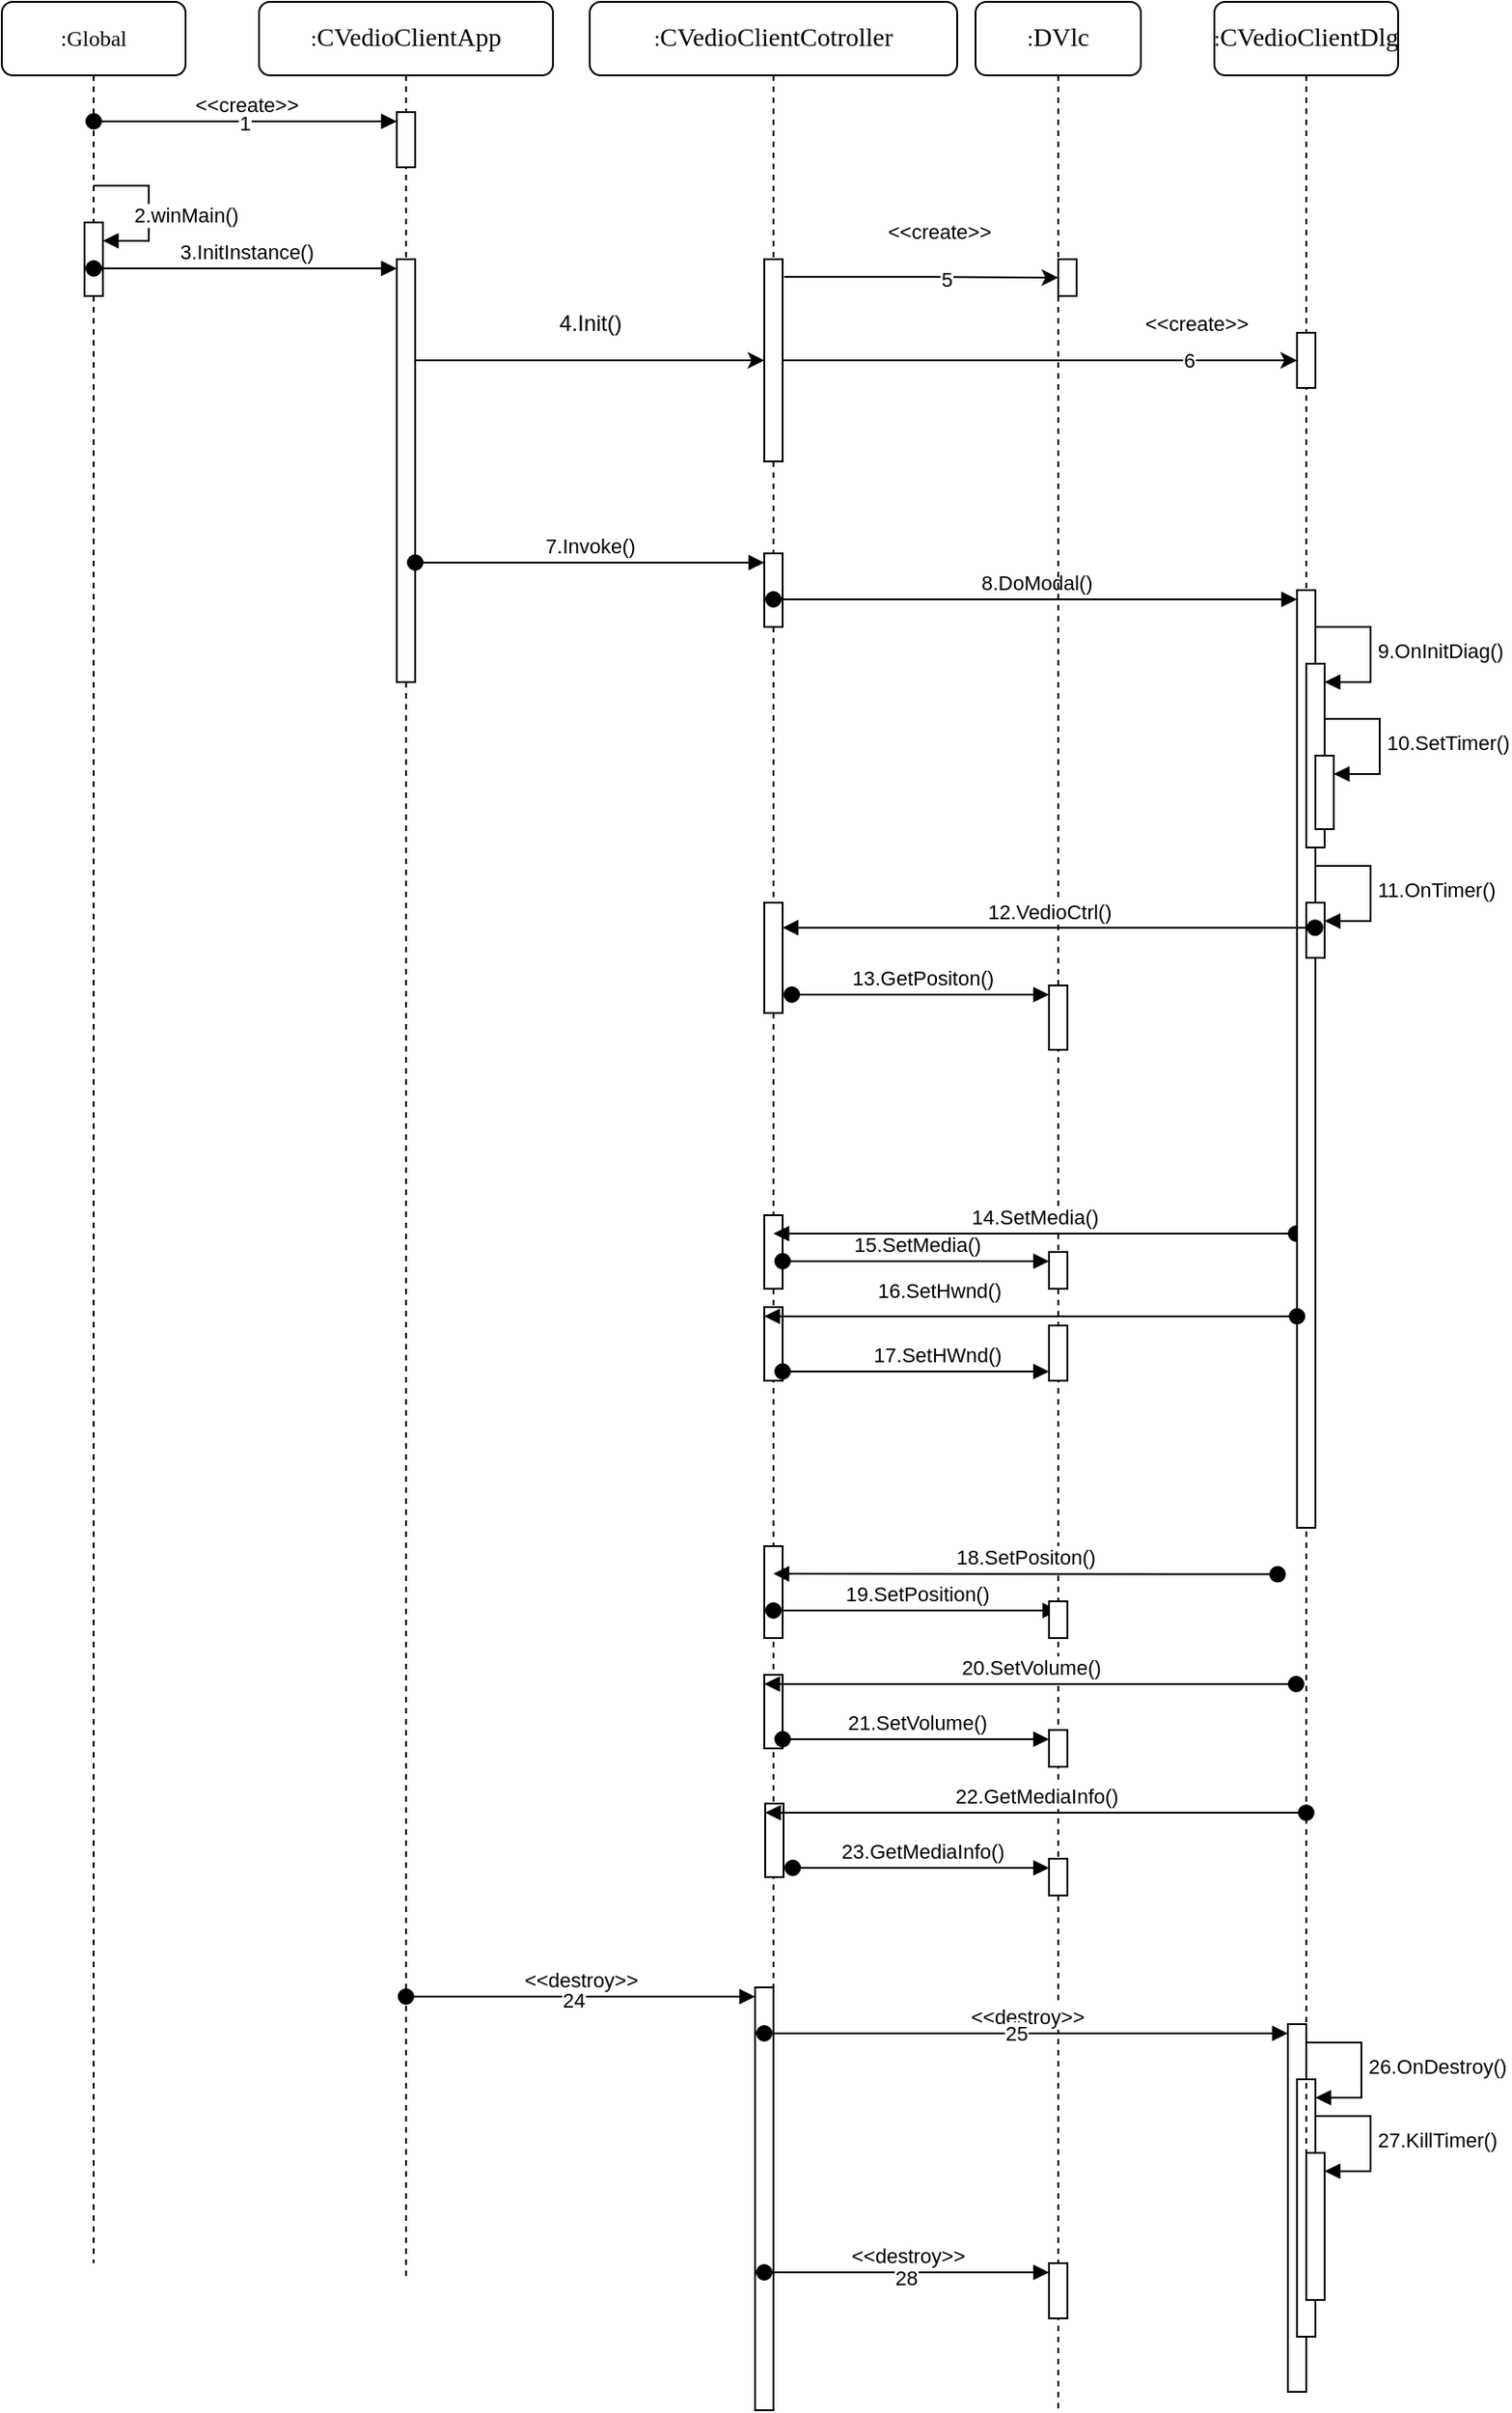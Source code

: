 <mxfile version="24.8.8">
  <diagram name="Page-1" id="13e1069c-82ec-6db2-03f1-153e76fe0fe0">
    <mxGraphModel dx="750" dy="416" grid="1" gridSize="10" guides="1" tooltips="1" connect="1" arrows="1" fold="1" page="1" pageScale="1" pageWidth="1169" pageHeight="827" background="none" math="0" shadow="0">
      <root>
        <mxCell id="0" />
        <mxCell id="1" parent="0" />
        <mxCell id="7baba1c4bc27f4b0-2" value=":&lt;span style=&quot;font-family: Calibri; font-size: 10.5pt; background-color: initial;&quot;&gt;CVedioClientApp&lt;/span&gt;" style="shape=umlLifeline;perimeter=lifelinePerimeter;whiteSpace=wrap;html=1;container=1;collapsible=0;recursiveResize=0;outlineConnect=0;rounded=1;shadow=0;comic=0;labelBackgroundColor=none;strokeWidth=1;fontFamily=Verdana;fontSize=12;align=center;" parent="1" vertex="1">
          <mxGeometry x="240" y="80" width="160" height="1240" as="geometry" />
        </mxCell>
        <mxCell id="cDfnHPdvii9i-RrgYCjb-10" value="" style="html=1;points=[[0,0,0,0,5],[0,1,0,0,-5],[1,0,0,0,5],[1,1,0,0,-5]];perimeter=orthogonalPerimeter;outlineConnect=0;targetShapes=umlLifeline;portConstraint=eastwest;newEdgeStyle={&quot;curved&quot;:0,&quot;rounded&quot;:0};" vertex="1" parent="7baba1c4bc27f4b0-2">
          <mxGeometry x="75" y="60" width="10" height="30" as="geometry" />
        </mxCell>
        <mxCell id="cDfnHPdvii9i-RrgYCjb-16" value="" style="html=1;points=[[0,0,0,0,5],[0,1,0,0,-5],[1,0,0,0,5],[1,1,0,0,-5]];perimeter=orthogonalPerimeter;outlineConnect=0;targetShapes=umlLifeline;portConstraint=eastwest;newEdgeStyle={&quot;curved&quot;:0,&quot;rounded&quot;:0};" vertex="1" parent="7baba1c4bc27f4b0-2">
          <mxGeometry x="75" y="140" width="10" height="230" as="geometry" />
        </mxCell>
        <mxCell id="cDfnHPdvii9i-RrgYCjb-46" value="7.Invoke()" style="html=1;verticalAlign=bottom;startArrow=oval;endArrow=block;startSize=8;curved=0;rounded=0;entryX=0;entryY=0;entryDx=0;entryDy=5;" edge="1" target="cDfnHPdvii9i-RrgYCjb-45" parent="7baba1c4bc27f4b0-2">
          <mxGeometry relative="1" as="geometry">
            <mxPoint x="85" y="305" as="sourcePoint" />
          </mxGeometry>
        </mxCell>
        <mxCell id="7baba1c4bc27f4b0-3" value=":&lt;span style=&quot;font-family: Calibri; font-size: 10.5pt; background-color: initial;&quot;&gt;CVedioClientCotroller&lt;/span&gt;" style="shape=umlLifeline;perimeter=lifelinePerimeter;whiteSpace=wrap;html=1;container=1;collapsible=0;recursiveResize=0;outlineConnect=0;rounded=1;shadow=0;comic=0;labelBackgroundColor=none;strokeWidth=1;fontFamily=Verdana;fontSize=12;align=center;" parent="1" vertex="1">
          <mxGeometry x="420" y="80" width="200" height="1230" as="geometry" />
        </mxCell>
        <mxCell id="cDfnHPdvii9i-RrgYCjb-19" value="" style="html=1;points=[[0,0,0,0,5],[0,1,0,0,-5],[1,0,0,0,5],[1,1,0,0,-5]];perimeter=orthogonalPerimeter;outlineConnect=0;targetShapes=umlLifeline;portConstraint=eastwest;newEdgeStyle={&quot;curved&quot;:0,&quot;rounded&quot;:0};" vertex="1" parent="7baba1c4bc27f4b0-3">
          <mxGeometry x="95" y="140" width="10" height="110" as="geometry" />
        </mxCell>
        <mxCell id="cDfnHPdvii9i-RrgYCjb-22" value="4.Init()" style="text;html=1;align=center;verticalAlign=middle;resizable=0;points=[];autosize=1;strokeColor=none;fillColor=none;" vertex="1" parent="7baba1c4bc27f4b0-3">
          <mxGeometry x="-30" y="160" width="60" height="30" as="geometry" />
        </mxCell>
        <mxCell id="cDfnHPdvii9i-RrgYCjb-33" value="&lt;span style=&quot;font-size: 11px; background-color: rgb(255, 255, 255);&quot;&gt;&amp;lt;&amp;lt;create&amp;gt;&amp;gt;&lt;/span&gt;" style="text;html=1;align=center;verticalAlign=middle;resizable=0;points=[];autosize=1;strokeColor=none;fillColor=none;" vertex="1" parent="7baba1c4bc27f4b0-3">
          <mxGeometry x="150" y="110" width="80" height="30" as="geometry" />
        </mxCell>
        <mxCell id="cDfnHPdvii9i-RrgYCjb-45" value="" style="html=1;points=[[0,0,0,0,5],[0,1,0,0,-5],[1,0,0,0,5],[1,1,0,0,-5]];perimeter=orthogonalPerimeter;outlineConnect=0;targetShapes=umlLifeline;portConstraint=eastwest;newEdgeStyle={&quot;curved&quot;:0,&quot;rounded&quot;:0};" vertex="1" parent="7baba1c4bc27f4b0-3">
          <mxGeometry x="95" y="300" width="10" height="40" as="geometry" />
        </mxCell>
        <mxCell id="cDfnHPdvii9i-RrgYCjb-50" value="8.DoModal()" style="html=1;verticalAlign=bottom;startArrow=oval;endArrow=block;startSize=8;curved=0;rounded=0;entryX=0;entryY=0;entryDx=0;entryDy=5;" edge="1" target="cDfnHPdvii9i-RrgYCjb-49" parent="7baba1c4bc27f4b0-3">
          <mxGeometry relative="1" as="geometry">
            <mxPoint x="100" y="325" as="sourcePoint" />
          </mxGeometry>
        </mxCell>
        <mxCell id="cDfnHPdvii9i-RrgYCjb-128" value="" style="html=1;points=[[0,0,0,0,5],[0,1,0,0,-5],[1,0,0,0,5],[1,1,0,0,-5]];perimeter=orthogonalPerimeter;outlineConnect=0;targetShapes=umlLifeline;portConstraint=eastwest;newEdgeStyle={&quot;curved&quot;:0,&quot;rounded&quot;:0};" vertex="1" parent="7baba1c4bc27f4b0-3">
          <mxGeometry x="95" y="490" width="10" height="60" as="geometry" />
        </mxCell>
        <mxCell id="cDfnHPdvii9i-RrgYCjb-131" value="13.GetPositon()" style="html=1;verticalAlign=bottom;startArrow=oval;endArrow=block;startSize=8;curved=0;rounded=0;entryX=0;entryY=0;entryDx=0;entryDy=5;" edge="1" target="cDfnHPdvii9i-RrgYCjb-130" parent="7baba1c4bc27f4b0-3">
          <mxGeometry x="0.007" relative="1" as="geometry">
            <mxPoint x="110" y="540" as="sourcePoint" />
            <mxPoint as="offset" />
          </mxGeometry>
        </mxCell>
        <mxCell id="cDfnHPdvii9i-RrgYCjb-52" value="" style="html=1;points=[[0,0,0,0,5],[0,1,0,0,-5],[1,0,0,0,5],[1,1,0,0,-5]];perimeter=orthogonalPerimeter;outlineConnect=0;targetShapes=umlLifeline;portConstraint=eastwest;newEdgeStyle={&quot;curved&quot;:0,&quot;rounded&quot;:0};" vertex="1" parent="7baba1c4bc27f4b0-3">
          <mxGeometry x="95" y="660" width="10" height="40" as="geometry" />
        </mxCell>
        <mxCell id="cDfnHPdvii9i-RrgYCjb-54" value="" style="html=1;points=[[0,0,0,0,5],[0,1,0,0,-5],[1,0,0,0,5],[1,1,0,0,-5]];perimeter=orthogonalPerimeter;outlineConnect=0;targetShapes=umlLifeline;portConstraint=eastwest;newEdgeStyle={&quot;curved&quot;:0,&quot;rounded&quot;:0};" vertex="1" parent="7baba1c4bc27f4b0-3">
          <mxGeometry x="95" y="710" width="10" height="40" as="geometry" />
        </mxCell>
        <mxCell id="cDfnHPdvii9i-RrgYCjb-93" value="" style="html=1;points=[[0,0,0,0,5],[0,1,0,0,-5],[1,0,0,0,5],[1,1,0,0,-5]];perimeter=orthogonalPerimeter;outlineConnect=0;targetShapes=umlLifeline;portConstraint=eastwest;newEdgeStyle={&quot;curved&quot;:0,&quot;rounded&quot;:0};" vertex="1" parent="7baba1c4bc27f4b0-3">
          <mxGeometry x="95" y="840" width="10" height="50" as="geometry" />
        </mxCell>
        <mxCell id="cDfnHPdvii9i-RrgYCjb-97" value="" style="html=1;points=[[0,0,0,0,5],[0,1,0,0,-5],[1,0,0,0,5],[1,1,0,0,-5]];perimeter=orthogonalPerimeter;outlineConnect=0;targetShapes=umlLifeline;portConstraint=eastwest;newEdgeStyle={&quot;curved&quot;:0,&quot;rounded&quot;:0};" vertex="1" parent="7baba1c4bc27f4b0-3">
          <mxGeometry x="95" y="910" width="10" height="40" as="geometry" />
        </mxCell>
        <mxCell id="7baba1c4bc27f4b0-4" value=":&lt;span style=&quot;font-family: Calibri; font-size: 10.5pt; background-color: initial;&quot;&gt;DVlc&lt;/span&gt;" style="shape=umlLifeline;perimeter=lifelinePerimeter;whiteSpace=wrap;html=1;container=1;collapsible=0;recursiveResize=0;outlineConnect=0;rounded=1;shadow=0;comic=0;labelBackgroundColor=none;strokeWidth=1;fontFamily=Verdana;fontSize=12;align=center;" parent="1" vertex="1">
          <mxGeometry x="630" y="80" width="90" height="1310" as="geometry" />
        </mxCell>
        <mxCell id="cDfnHPdvii9i-RrgYCjb-23" value="" style="html=1;points=[[0,0,0,0,5],[0,1,0,0,-5],[1,0,0,0,5],[1,1,0,0,-5]];perimeter=orthogonalPerimeter;outlineConnect=0;targetShapes=umlLifeline;portConstraint=eastwest;newEdgeStyle={&quot;curved&quot;:0,&quot;rounded&quot;:0};" vertex="1" parent="7baba1c4bc27f4b0-4">
          <mxGeometry x="45" y="140" width="10" height="20" as="geometry" />
        </mxCell>
        <mxCell id="cDfnHPdvii9i-RrgYCjb-94" value="18.SetPositon()" style="html=1;verticalAlign=bottom;startArrow=oval;endArrow=block;startSize=8;curved=0;rounded=0;" edge="1" parent="7baba1c4bc27f4b0-4">
          <mxGeometry relative="1" as="geometry">
            <mxPoint x="164.41" y="855.26" as="sourcePoint" />
            <mxPoint x="-110" y="855" as="targetPoint" />
          </mxGeometry>
        </mxCell>
        <mxCell id="cDfnHPdvii9i-RrgYCjb-96" value="19.SetPosition()" style="html=1;verticalAlign=bottom;startArrow=oval;endArrow=block;startSize=8;curved=0;rounded=0;entryX=0;entryY=0;entryDx=0;entryDy=5;entryPerimeter=0;" edge="1" parent="7baba1c4bc27f4b0-4">
          <mxGeometry relative="1" as="geometry">
            <mxPoint x="-110" y="875" as="sourcePoint" />
            <mxPoint x="45" y="875" as="targetPoint" />
          </mxGeometry>
        </mxCell>
        <mxCell id="cDfnHPdvii9i-RrgYCjb-101" value="" style="html=1;points=[[0,0,0,0,5],[0,1,0,0,-5],[1,0,0,0,5],[1,1,0,0,-5]];perimeter=orthogonalPerimeter;outlineConnect=0;targetShapes=umlLifeline;portConstraint=eastwest;newEdgeStyle={&quot;curved&quot;:0,&quot;rounded&quot;:0};" vertex="1" parent="7baba1c4bc27f4b0-4">
          <mxGeometry x="-114.5" y="980" width="10" height="40" as="geometry" />
        </mxCell>
        <mxCell id="cDfnHPdvii9i-RrgYCjb-112" value="" style="html=1;points=[[0,0,0,0,5],[0,1,0,0,-5],[1,0,0,0,5],[1,1,0,0,-5]];perimeter=orthogonalPerimeter;outlineConnect=0;targetShapes=umlLifeline;portConstraint=eastwest;newEdgeStyle={&quot;curved&quot;:0,&quot;rounded&quot;:0};" vertex="1" parent="7baba1c4bc27f4b0-4">
          <mxGeometry x="-120" y="1080" width="10" height="230" as="geometry" />
        </mxCell>
        <mxCell id="cDfnHPdvii9i-RrgYCjb-115" value="&amp;lt;&amp;lt;destroy&amp;gt;&amp;gt;" style="html=1;verticalAlign=bottom;startArrow=oval;endArrow=block;startSize=8;curved=0;rounded=0;entryX=0;entryY=0;entryDx=0;entryDy=5;" edge="1" target="cDfnHPdvii9i-RrgYCjb-114" parent="7baba1c4bc27f4b0-4">
          <mxGeometry relative="1" as="geometry">
            <mxPoint x="-115" y="1105" as="sourcePoint" />
          </mxGeometry>
        </mxCell>
        <mxCell id="cDfnHPdvii9i-RrgYCjb-135" value="25" style="edgeLabel;html=1;align=center;verticalAlign=middle;resizable=0;points=[];" vertex="1" connectable="0" parent="cDfnHPdvii9i-RrgYCjb-115">
          <mxGeometry x="-0.037" relative="1" as="geometry">
            <mxPoint as="offset" />
          </mxGeometry>
        </mxCell>
        <mxCell id="cDfnHPdvii9i-RrgYCjb-117" value="&amp;lt;&amp;lt;destroy&amp;gt;&amp;gt;" style="html=1;verticalAlign=bottom;startArrow=oval;endArrow=block;startSize=8;curved=0;rounded=0;entryX=0;entryY=0;entryDx=0;entryDy=5;" edge="1" target="cDfnHPdvii9i-RrgYCjb-116" parent="7baba1c4bc27f4b0-4">
          <mxGeometry relative="1" as="geometry">
            <mxPoint x="-115" y="1235" as="sourcePoint" />
          </mxGeometry>
        </mxCell>
        <mxCell id="cDfnHPdvii9i-RrgYCjb-136" value="28" style="edgeLabel;html=1;align=center;verticalAlign=middle;resizable=0;points=[];" vertex="1" connectable="0" parent="cDfnHPdvii9i-RrgYCjb-117">
          <mxGeometry x="-0.013" y="-3" relative="1" as="geometry">
            <mxPoint as="offset" />
          </mxGeometry>
        </mxCell>
        <mxCell id="cDfnHPdvii9i-RrgYCjb-87" value="15.SetMedia()" style="html=1;verticalAlign=bottom;startArrow=oval;endArrow=block;startSize=8;curved=0;rounded=0;entryX=0;entryY=0;entryDx=0;entryDy=5;" edge="1" target="cDfnHPdvii9i-RrgYCjb-86" parent="7baba1c4bc27f4b0-4">
          <mxGeometry relative="1" as="geometry">
            <mxPoint x="-105" y="685" as="sourcePoint" />
          </mxGeometry>
        </mxCell>
        <mxCell id="cDfnHPdvii9i-RrgYCjb-100" value="21.SetVolume()" style="html=1;verticalAlign=bottom;startArrow=oval;endArrow=block;startSize=8;curved=0;rounded=0;entryX=0;entryY=0;entryDx=0;entryDy=5;" edge="1" target="cDfnHPdvii9i-RrgYCjb-99" parent="7baba1c4bc27f4b0-4">
          <mxGeometry relative="1" as="geometry">
            <mxPoint x="-105" y="945" as="sourcePoint" />
          </mxGeometry>
        </mxCell>
        <mxCell id="cDfnHPdvii9i-RrgYCjb-104" value="23.GetMediaInfo()" style="html=1;verticalAlign=bottom;startArrow=oval;endArrow=block;startSize=8;curved=0;rounded=0;entryX=0;entryY=0;entryDx=0;entryDy=5;" edge="1" target="cDfnHPdvii9i-RrgYCjb-103" parent="7baba1c4bc27f4b0-4">
          <mxGeometry x="0.003" relative="1" as="geometry">
            <mxPoint x="-99.5" y="1015" as="sourcePoint" />
            <mxPoint as="offset" />
          </mxGeometry>
        </mxCell>
        <mxCell id="cDfnHPdvii9i-RrgYCjb-86" value="" style="html=1;points=[[0,0,0,0,5],[0,1,0,0,-5],[1,0,0,0,5],[1,1,0,0,-5]];perimeter=orthogonalPerimeter;outlineConnect=0;targetShapes=umlLifeline;portConstraint=eastwest;newEdgeStyle={&quot;curved&quot;:0,&quot;rounded&quot;:0};" vertex="1" parent="7baba1c4bc27f4b0-4">
          <mxGeometry x="40" y="680" width="10" height="20" as="geometry" />
        </mxCell>
        <mxCell id="cDfnHPdvii9i-RrgYCjb-88" value="" style="html=1;points=[[0,0,0,0,5],[0,1,0,0,-5],[1,0,0,0,5],[1,1,0,0,-5]];perimeter=orthogonalPerimeter;outlineConnect=0;targetShapes=umlLifeline;portConstraint=eastwest;newEdgeStyle={&quot;curved&quot;:0,&quot;rounded&quot;:0};" vertex="1" parent="7baba1c4bc27f4b0-4">
          <mxGeometry x="40" y="720" width="10" height="30" as="geometry" />
        </mxCell>
        <mxCell id="cDfnHPdvii9i-RrgYCjb-95" value="" style="html=1;points=[[0,0,0,0,5],[0,1,0,0,-5],[1,0,0,0,5],[1,1,0,0,-5]];perimeter=orthogonalPerimeter;outlineConnect=0;targetShapes=umlLifeline;portConstraint=eastwest;newEdgeStyle={&quot;curved&quot;:0,&quot;rounded&quot;:0};" vertex="1" parent="7baba1c4bc27f4b0-4">
          <mxGeometry x="40" y="870" width="10" height="20" as="geometry" />
        </mxCell>
        <mxCell id="cDfnHPdvii9i-RrgYCjb-99" value="" style="html=1;points=[[0,0,0,0,5],[0,1,0,0,-5],[1,0,0,0,5],[1,1,0,0,-5]];perimeter=orthogonalPerimeter;outlineConnect=0;targetShapes=umlLifeline;portConstraint=eastwest;newEdgeStyle={&quot;curved&quot;:0,&quot;rounded&quot;:0};" vertex="1" parent="7baba1c4bc27f4b0-4">
          <mxGeometry x="40" y="940" width="10" height="20" as="geometry" />
        </mxCell>
        <mxCell id="cDfnHPdvii9i-RrgYCjb-103" value="" style="html=1;points=[[0,0,0,0,5],[0,1,0,0,-5],[1,0,0,0,5],[1,1,0,0,-5]];perimeter=orthogonalPerimeter;outlineConnect=0;targetShapes=umlLifeline;portConstraint=eastwest;newEdgeStyle={&quot;curved&quot;:0,&quot;rounded&quot;:0};" vertex="1" parent="7baba1c4bc27f4b0-4">
          <mxGeometry x="40" y="1010" width="10" height="20" as="geometry" />
        </mxCell>
        <mxCell id="cDfnHPdvii9i-RrgYCjb-53" value="14.SetMedia()" style="html=1;verticalAlign=bottom;startArrow=oval;endArrow=block;startSize=8;curved=0;rounded=0;entryX=0;entryY=0;entryDx=0;entryDy=5;" edge="1" parent="7baba1c4bc27f4b0-4">
          <mxGeometry relative="1" as="geometry">
            <mxPoint x="174.5" y="670" as="sourcePoint" />
            <mxPoint x="-110" y="670.0" as="targetPoint" />
          </mxGeometry>
        </mxCell>
        <mxCell id="cDfnHPdvii9i-RrgYCjb-116" value="" style="html=1;points=[[0,0,0,0,5],[0,1,0,0,-5],[1,0,0,0,5],[1,1,0,0,-5]];perimeter=orthogonalPerimeter;outlineConnect=0;targetShapes=umlLifeline;portConstraint=eastwest;newEdgeStyle={&quot;curved&quot;:0,&quot;rounded&quot;:0};" vertex="1" parent="7baba1c4bc27f4b0-4">
          <mxGeometry x="40" y="1230" width="10" height="30" as="geometry" />
        </mxCell>
        <mxCell id="cDfnHPdvii9i-RrgYCjb-114" value="" style="html=1;points=[[0,0,0,0,5],[0,1,0,0,-5],[1,0,0,0,5],[1,1,0,0,-5]];perimeter=orthogonalPerimeter;outlineConnect=0;targetShapes=umlLifeline;portConstraint=eastwest;newEdgeStyle={&quot;curved&quot;:0,&quot;rounded&quot;:0};" vertex="1" parent="7baba1c4bc27f4b0-4">
          <mxGeometry x="170" y="1100" width="10" height="200" as="geometry" />
        </mxCell>
        <mxCell id="cDfnHPdvii9i-RrgYCjb-118" value="" style="html=1;points=[[0,0,0,0,5],[0,1,0,0,-5],[1,0,0,0,5],[1,1,0,0,-5]];perimeter=orthogonalPerimeter;outlineConnect=0;targetShapes=umlLifeline;portConstraint=eastwest;newEdgeStyle={&quot;curved&quot;:0,&quot;rounded&quot;:0};" vertex="1" parent="7baba1c4bc27f4b0-4">
          <mxGeometry x="175" y="1130" width="10" height="140" as="geometry" />
        </mxCell>
        <mxCell id="cDfnHPdvii9i-RrgYCjb-119" value="26.OnDestroy()" style="html=1;align=left;spacingLeft=2;endArrow=block;rounded=0;edgeStyle=orthogonalEdgeStyle;curved=0;rounded=0;" edge="1" target="cDfnHPdvii9i-RrgYCjb-118" parent="7baba1c4bc27f4b0-4">
          <mxGeometry relative="1" as="geometry">
            <mxPoint x="180" y="1110" as="sourcePoint" />
            <Array as="points">
              <mxPoint x="210" y="1140" />
            </Array>
          </mxGeometry>
        </mxCell>
        <mxCell id="cDfnHPdvii9i-RrgYCjb-120" value="" style="html=1;points=[[0,0,0,0,5],[0,1,0,0,-5],[1,0,0,0,5],[1,1,0,0,-5]];perimeter=orthogonalPerimeter;outlineConnect=0;targetShapes=umlLifeline;portConstraint=eastwest;newEdgeStyle={&quot;curved&quot;:0,&quot;rounded&quot;:0};" vertex="1" parent="7baba1c4bc27f4b0-4">
          <mxGeometry x="180" y="1170" width="10" height="80" as="geometry" />
        </mxCell>
        <mxCell id="cDfnHPdvii9i-RrgYCjb-121" value="27.KillTimer()" style="html=1;align=left;spacingLeft=2;endArrow=block;rounded=0;edgeStyle=orthogonalEdgeStyle;curved=0;rounded=0;" edge="1" target="cDfnHPdvii9i-RrgYCjb-120" parent="7baba1c4bc27f4b0-4">
          <mxGeometry relative="1" as="geometry">
            <mxPoint x="185" y="1150" as="sourcePoint" />
            <Array as="points">
              <mxPoint x="215" y="1180" />
            </Array>
          </mxGeometry>
        </mxCell>
        <mxCell id="cDfnHPdvii9i-RrgYCjb-98" value="20.SetVolume()" style="html=1;verticalAlign=bottom;startArrow=oval;endArrow=block;startSize=8;curved=0;rounded=0;entryX=0;entryY=0;entryDx=0;entryDy=5;" edge="1" target="cDfnHPdvii9i-RrgYCjb-97" parent="7baba1c4bc27f4b0-4">
          <mxGeometry relative="1" as="geometry">
            <mxPoint x="174.5" y="915" as="sourcePoint" />
          </mxGeometry>
        </mxCell>
        <mxCell id="cDfnHPdvii9i-RrgYCjb-102" value="22.GetMediaInfo()" style="html=1;verticalAlign=bottom;startArrow=oval;endArrow=block;startSize=8;curved=0;rounded=0;entryX=0;entryY=0;entryDx=0;entryDy=5;" edge="1" target="cDfnHPdvii9i-RrgYCjb-101" parent="7baba1c4bc27f4b0-4">
          <mxGeometry x="-0.001" relative="1" as="geometry">
            <mxPoint x="180" y="985" as="sourcePoint" />
            <mxPoint as="offset" />
          </mxGeometry>
        </mxCell>
        <mxCell id="cDfnHPdvii9i-RrgYCjb-130" value="" style="html=1;points=[[0,0,0,0,5],[0,1,0,0,-5],[1,0,0,0,5],[1,1,0,0,-5]];perimeter=orthogonalPerimeter;outlineConnect=0;targetShapes=umlLifeline;portConstraint=eastwest;newEdgeStyle={&quot;curved&quot;:0,&quot;rounded&quot;:0};" vertex="1" parent="7baba1c4bc27f4b0-4">
          <mxGeometry x="40" y="535" width="10" height="35" as="geometry" />
        </mxCell>
        <mxCell id="7baba1c4bc27f4b0-5" value=":&lt;span style=&quot;font-family: Calibri; font-size: 10.5pt; background-color: initial;&quot;&gt;CVedioClientDlg&lt;/span&gt;" style="shape=umlLifeline;perimeter=lifelinePerimeter;whiteSpace=wrap;html=1;container=1;collapsible=0;recursiveResize=0;outlineConnect=0;rounded=1;shadow=0;comic=0;labelBackgroundColor=none;strokeWidth=1;fontFamily=Verdana;fontSize=12;align=center;" parent="1" vertex="1">
          <mxGeometry x="760" y="80" width="100" height="1240" as="geometry" />
        </mxCell>
        <mxCell id="cDfnHPdvii9i-RrgYCjb-37" value="" style="html=1;points=[[0,0,0,0,5],[0,1,0,0,-5],[1,0,0,0,5],[1,1,0,0,-5]];perimeter=orthogonalPerimeter;outlineConnect=0;targetShapes=umlLifeline;portConstraint=eastwest;newEdgeStyle={&quot;curved&quot;:0,&quot;rounded&quot;:0};" vertex="1" parent="7baba1c4bc27f4b0-5">
          <mxGeometry x="45" y="180" width="10" height="30" as="geometry" />
        </mxCell>
        <mxCell id="cDfnHPdvii9i-RrgYCjb-49" value="" style="html=1;points=[[0,0,0,0,5],[0,1,0,0,-5],[1,0,0,0,5],[1,1,0,0,-5]];perimeter=orthogonalPerimeter;outlineConnect=0;targetShapes=umlLifeline;portConstraint=eastwest;newEdgeStyle={&quot;curved&quot;:0,&quot;rounded&quot;:0};" vertex="1" parent="7baba1c4bc27f4b0-5">
          <mxGeometry x="45" y="320" width="10" height="510" as="geometry" />
        </mxCell>
        <mxCell id="cDfnHPdvii9i-RrgYCjb-105" value="" style="html=1;points=[[0,0,0,0,5],[0,1,0,0,-5],[1,0,0,0,5],[1,1,0,0,-5]];perimeter=orthogonalPerimeter;outlineConnect=0;targetShapes=umlLifeline;portConstraint=eastwest;newEdgeStyle={&quot;curved&quot;:0,&quot;rounded&quot;:0};" vertex="1" parent="7baba1c4bc27f4b0-5">
          <mxGeometry x="50" y="360" width="10" height="100" as="geometry" />
        </mxCell>
        <mxCell id="cDfnHPdvii9i-RrgYCjb-106" value="9.OnInitDiag()" style="html=1;align=left;spacingLeft=2;endArrow=block;rounded=0;edgeStyle=orthogonalEdgeStyle;curved=0;rounded=0;" edge="1" target="cDfnHPdvii9i-RrgYCjb-105" parent="7baba1c4bc27f4b0-5">
          <mxGeometry relative="1" as="geometry">
            <mxPoint x="55" y="340" as="sourcePoint" />
            <Array as="points">
              <mxPoint x="85" y="370" />
            </Array>
          </mxGeometry>
        </mxCell>
        <mxCell id="cDfnHPdvii9i-RrgYCjb-110" value="" style="html=1;points=[[0,0,0,0,5],[0,1,0,0,-5],[1,0,0,0,5],[1,1,0,0,-5]];perimeter=orthogonalPerimeter;outlineConnect=0;targetShapes=umlLifeline;portConstraint=eastwest;newEdgeStyle={&quot;curved&quot;:0,&quot;rounded&quot;:0};" vertex="1" parent="7baba1c4bc27f4b0-5">
          <mxGeometry x="55" y="410" width="10" height="40" as="geometry" />
        </mxCell>
        <mxCell id="cDfnHPdvii9i-RrgYCjb-111" value="10.SetTimer()" style="html=1;align=left;spacingLeft=2;endArrow=block;rounded=0;edgeStyle=orthogonalEdgeStyle;curved=0;rounded=0;" edge="1" target="cDfnHPdvii9i-RrgYCjb-110" parent="7baba1c4bc27f4b0-5">
          <mxGeometry relative="1" as="geometry">
            <mxPoint x="60" y="390" as="sourcePoint" />
            <Array as="points">
              <mxPoint x="90" y="420" />
            </Array>
          </mxGeometry>
        </mxCell>
        <mxCell id="cDfnHPdvii9i-RrgYCjb-126" value="" style="html=1;points=[[0,0,0,0,5],[0,1,0,0,-5],[1,0,0,0,5],[1,1,0,0,-5]];perimeter=orthogonalPerimeter;outlineConnect=0;targetShapes=umlLifeline;portConstraint=eastwest;newEdgeStyle={&quot;curved&quot;:0,&quot;rounded&quot;:0};" vertex="1" parent="7baba1c4bc27f4b0-5">
          <mxGeometry x="50" y="490" width="10" height="30" as="geometry" />
        </mxCell>
        <mxCell id="cDfnHPdvii9i-RrgYCjb-127" value="11.OnTimer()" style="html=1;align=left;spacingLeft=2;endArrow=block;rounded=0;edgeStyle=orthogonalEdgeStyle;curved=0;rounded=0;" edge="1" target="cDfnHPdvii9i-RrgYCjb-126" parent="7baba1c4bc27f4b0-5">
          <mxGeometry x="0.015" relative="1" as="geometry">
            <mxPoint x="55" y="470" as="sourcePoint" />
            <Array as="points">
              <mxPoint x="85" y="500" />
            </Array>
            <mxPoint as="offset" />
          </mxGeometry>
        </mxCell>
        <mxCell id="7baba1c4bc27f4b0-8" value=":Global" style="shape=umlLifeline;perimeter=lifelinePerimeter;whiteSpace=wrap;html=1;container=1;collapsible=0;recursiveResize=0;outlineConnect=0;rounded=1;shadow=0;comic=0;labelBackgroundColor=none;strokeWidth=1;fontFamily=Verdana;fontSize=12;align=center;" parent="1" vertex="1">
          <mxGeometry x="100" y="80" width="100" height="1230" as="geometry" />
        </mxCell>
        <mxCell id="cDfnHPdvii9i-RrgYCjb-6" value="" style="html=1;points=[[0,0,0,0,5],[0,1,0,0,-5],[1,0,0,0,5],[1,1,0,0,-5]];perimeter=orthogonalPerimeter;outlineConnect=0;targetShapes=umlLifeline;portConstraint=eastwest;newEdgeStyle={&quot;curved&quot;:0,&quot;rounded&quot;:0};" vertex="1" parent="7baba1c4bc27f4b0-8">
          <mxGeometry x="45" y="120" width="10" height="40" as="geometry" />
        </mxCell>
        <mxCell id="cDfnHPdvii9i-RrgYCjb-7" value="" style="html=1;align=left;spacingLeft=2;endArrow=block;rounded=0;edgeStyle=orthogonalEdgeStyle;curved=0;rounded=0;" edge="1" target="cDfnHPdvii9i-RrgYCjb-6" parent="7baba1c4bc27f4b0-8">
          <mxGeometry relative="1" as="geometry">
            <mxPoint x="50" y="100" as="sourcePoint" />
            <Array as="points">
              <mxPoint x="80" y="130" />
            </Array>
          </mxGeometry>
        </mxCell>
        <mxCell id="cDfnHPdvii9i-RrgYCjb-14" value="2.winMain()" style="edgeLabel;html=1;align=center;verticalAlign=middle;resizable=0;points=[];" vertex="1" connectable="0" parent="cDfnHPdvii9i-RrgYCjb-7">
          <mxGeometry x="0.082" y="-3" relative="1" as="geometry">
            <mxPoint x="23" as="offset" />
          </mxGeometry>
        </mxCell>
        <mxCell id="cDfnHPdvii9i-RrgYCjb-11" value="&amp;lt;&amp;lt;create&amp;gt;&amp;gt;" style="html=1;verticalAlign=bottom;startArrow=oval;endArrow=block;startSize=8;curved=0;rounded=0;entryX=0;entryY=0;entryDx=0;entryDy=5;" edge="1" target="cDfnHPdvii9i-RrgYCjb-10" parent="1" source="7baba1c4bc27f4b0-8">
          <mxGeometry relative="1" as="geometry">
            <mxPoint x="215" y="145" as="sourcePoint" />
          </mxGeometry>
        </mxCell>
        <mxCell id="cDfnHPdvii9i-RrgYCjb-12" value="1" style="edgeLabel;html=1;align=center;verticalAlign=middle;resizable=0;points=[];" vertex="1" connectable="0" parent="cDfnHPdvii9i-RrgYCjb-11">
          <mxGeometry x="-0.018" y="-1" relative="1" as="geometry">
            <mxPoint x="1" as="offset" />
          </mxGeometry>
        </mxCell>
        <mxCell id="cDfnHPdvii9i-RrgYCjb-17" value="3.InitInstance()" style="html=1;verticalAlign=bottom;startArrow=oval;endArrow=block;startSize=8;curved=0;rounded=0;entryX=0;entryY=0;entryDx=0;entryDy=5;" edge="1" target="cDfnHPdvii9i-RrgYCjb-16" parent="1" source="7baba1c4bc27f4b0-8">
          <mxGeometry relative="1" as="geometry">
            <mxPoint x="215" y="225" as="sourcePoint" />
          </mxGeometry>
        </mxCell>
        <mxCell id="cDfnHPdvii9i-RrgYCjb-20" value="" style="edgeStyle=orthogonalEdgeStyle;rounded=0;orthogonalLoop=1;jettySize=auto;html=1;curved=0;" edge="1" parent="1" source="cDfnHPdvii9i-RrgYCjb-16" target="cDfnHPdvii9i-RrgYCjb-19">
          <mxGeometry relative="1" as="geometry">
            <mxPoint x="350" y="281" as="sourcePoint" />
            <mxPoint x="490" y="230" as="targetPoint" />
            <Array as="points">
              <mxPoint x="360" y="275" />
              <mxPoint x="360" y="275" />
            </Array>
          </mxGeometry>
        </mxCell>
        <mxCell id="cDfnHPdvii9i-RrgYCjb-24" value="" style="edgeStyle=orthogonalEdgeStyle;rounded=0;orthogonalLoop=1;jettySize=auto;html=1;curved=0;exitX=1.083;exitY=0.087;exitDx=0;exitDy=0;exitPerimeter=0;" edge="1" parent="1" source="cDfnHPdvii9i-RrgYCjb-19" target="cDfnHPdvii9i-RrgYCjb-23">
          <mxGeometry relative="1" as="geometry">
            <mxPoint x="580" y="230" as="sourcePoint" />
            <mxPoint x="675.01" y="230" as="targetPoint" />
            <Array as="points" />
          </mxGeometry>
        </mxCell>
        <mxCell id="cDfnHPdvii9i-RrgYCjb-34" value="5" style="edgeLabel;html=1;align=center;verticalAlign=middle;resizable=0;points=[];" vertex="1" connectable="0" parent="cDfnHPdvii9i-RrgYCjb-24">
          <mxGeometry x="0.176" y="-1" relative="1" as="geometry">
            <mxPoint as="offset" />
          </mxGeometry>
        </mxCell>
        <mxCell id="cDfnHPdvii9i-RrgYCjb-38" value="" style="edgeStyle=orthogonalEdgeStyle;rounded=0;orthogonalLoop=1;jettySize=auto;html=1;curved=0;" edge="1" parent="1" source="cDfnHPdvii9i-RrgYCjb-19" target="cDfnHPdvii9i-RrgYCjb-37">
          <mxGeometry relative="1" as="geometry" />
        </mxCell>
        <mxCell id="cDfnHPdvii9i-RrgYCjb-44" value="6" style="edgeLabel;html=1;align=center;verticalAlign=middle;resizable=0;points=[];" vertex="1" connectable="0" parent="cDfnHPdvii9i-RrgYCjb-38">
          <mxGeometry x="0.577" relative="1" as="geometry">
            <mxPoint as="offset" />
          </mxGeometry>
        </mxCell>
        <mxCell id="cDfnHPdvii9i-RrgYCjb-39" value="&lt;span style=&quot;font-size: 11px; background-color: rgb(255, 255, 255);&quot;&gt;&amp;lt;&amp;lt;create&amp;gt;&amp;gt;&lt;/span&gt;" style="text;html=1;align=center;verticalAlign=middle;resizable=0;points=[];autosize=1;strokeColor=none;fillColor=none;" vertex="1" parent="1">
          <mxGeometry x="710" y="240" width="80" height="30" as="geometry" />
        </mxCell>
        <mxCell id="cDfnHPdvii9i-RrgYCjb-113" value="&amp;lt;&amp;lt;destroy&amp;gt;&amp;gt;" style="html=1;verticalAlign=bottom;startArrow=oval;endArrow=block;startSize=8;curved=0;rounded=0;entryX=0;entryY=0;entryDx=0;entryDy=5;" edge="1" target="cDfnHPdvii9i-RrgYCjb-112" parent="1" source="7baba1c4bc27f4b0-2">
          <mxGeometry relative="1" as="geometry">
            <mxPoint x="320" y="975" as="sourcePoint" />
          </mxGeometry>
        </mxCell>
        <mxCell id="cDfnHPdvii9i-RrgYCjb-134" value="24" style="edgeLabel;html=1;align=center;verticalAlign=middle;resizable=0;points=[];" vertex="1" connectable="0" parent="cDfnHPdvii9i-RrgYCjb-113">
          <mxGeometry x="-0.043" y="-2" relative="1" as="geometry">
            <mxPoint as="offset" />
          </mxGeometry>
        </mxCell>
        <mxCell id="cDfnHPdvii9i-RrgYCjb-129" value="12.VedioCtrl()" style="html=1;verticalAlign=bottom;startArrow=oval;endArrow=block;startSize=8;curved=0;rounded=0;exitX=0.48;exitY=0.453;exitDx=0;exitDy=0;exitPerimeter=0;" edge="1" target="cDfnHPdvii9i-RrgYCjb-128" parent="1" source="cDfnHPdvii9i-RrgYCjb-126">
          <mxGeometry relative="1" as="geometry">
            <mxPoint x="450" y="565" as="sourcePoint" />
          </mxGeometry>
        </mxCell>
        <mxCell id="cDfnHPdvii9i-RrgYCjb-55" value="16.SetHwnd()" style="html=1;verticalAlign=bottom;startArrow=oval;endArrow=block;startSize=8;curved=0;rounded=0;entryX=0;entryY=0;entryDx=0;entryDy=5;" edge="1" parent="1" target="cDfnHPdvii9i-RrgYCjb-54" source="cDfnHPdvii9i-RrgYCjb-49">
          <mxGeometry x="0.345" y="-5" relative="1" as="geometry">
            <mxPoint x="185" y="715" as="sourcePoint" />
            <mxPoint as="offset" />
          </mxGeometry>
        </mxCell>
        <mxCell id="cDfnHPdvii9i-RrgYCjb-89" value="17.SetHWnd()" style="html=1;verticalAlign=bottom;startArrow=oval;endArrow=block;startSize=8;curved=0;rounded=0;exitX=1;exitY=1;exitDx=0;exitDy=-5;exitPerimeter=0;" edge="1" target="cDfnHPdvii9i-RrgYCjb-88" parent="1" source="cDfnHPdvii9i-RrgYCjb-54">
          <mxGeometry x="0.16" relative="1" as="geometry">
            <mxPoint x="525" y="820" as="sourcePoint" />
            <mxPoint x="685.07" y="820" as="targetPoint" />
            <mxPoint as="offset" />
          </mxGeometry>
        </mxCell>
      </root>
    </mxGraphModel>
  </diagram>
</mxfile>
